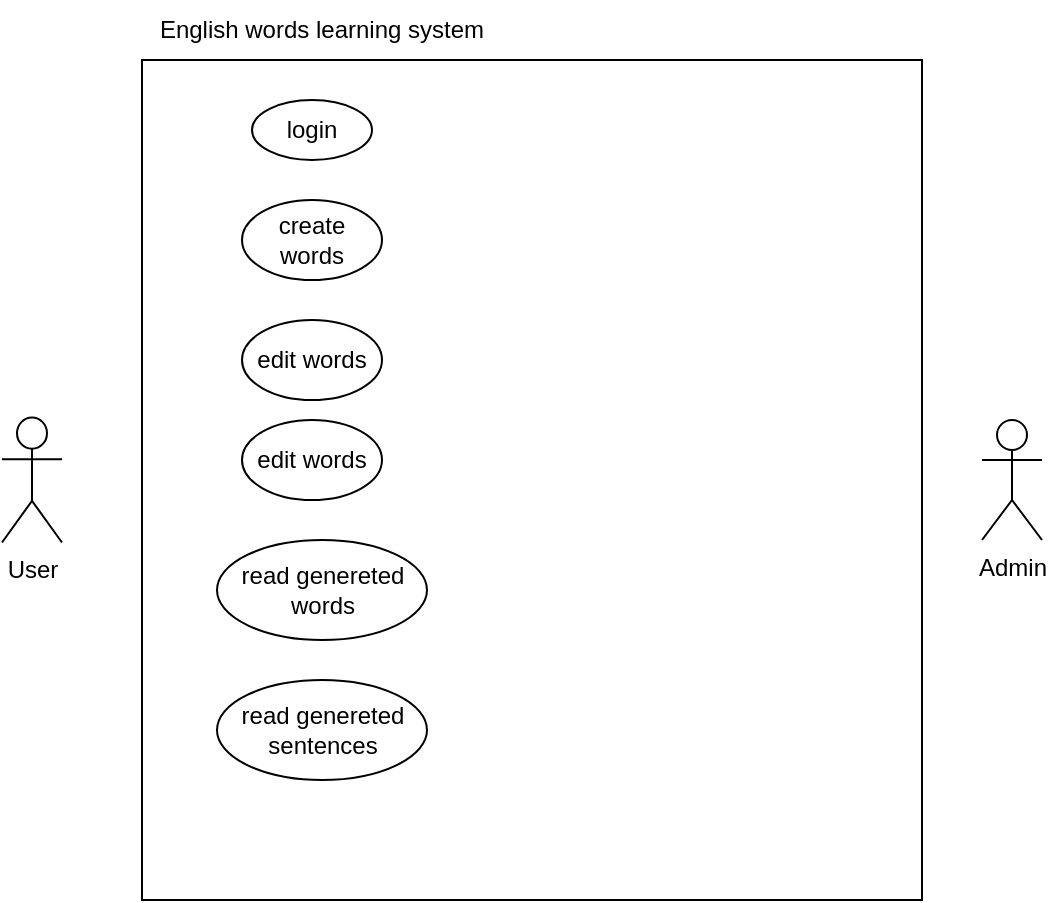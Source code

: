 <mxfile version="20.0.4" type="device"><diagram id="CCQHQ5h_TFXT0m1chD-t" name="Page-1"><mxGraphModel dx="1039" dy="542" grid="1" gridSize="10" guides="1" tooltips="1" connect="1" arrows="1" fold="1" page="1" pageScale="1" pageWidth="827" pageHeight="1169" math="0" shadow="0"><root><mxCell id="0"/><mxCell id="1" parent="0"/><mxCell id="b4JijTripolcEcpqvg9c-2" value="" style="rounded=0;whiteSpace=wrap;html=1;" vertex="1" parent="1"><mxGeometry x="150" y="60" width="390" height="420" as="geometry"/></mxCell><mxCell id="b4JijTripolcEcpqvg9c-3" value="User&lt;br&gt;" style="shape=umlActor;verticalLabelPosition=bottom;verticalAlign=top;html=1;outlineConnect=0;direction=east;" vertex="1" parent="1"><mxGeometry x="80" y="238.75" width="30" height="62.5" as="geometry"/></mxCell><mxCell id="b4JijTripolcEcpqvg9c-5" value="Admin&lt;br&gt;" style="shape=umlActor;verticalLabelPosition=bottom;verticalAlign=top;html=1;outlineConnect=0;" vertex="1" parent="1"><mxGeometry x="570" y="240" width="30" height="60" as="geometry"/></mxCell><mxCell id="b4JijTripolcEcpqvg9c-8" value="English words learning system" style="text;html=1;strokeColor=none;fillColor=none;align=center;verticalAlign=middle;whiteSpace=wrap;rounded=0;" vertex="1" parent="1"><mxGeometry x="150" y="30" width="180" height="30" as="geometry"/></mxCell><mxCell id="b4JijTripolcEcpqvg9c-9" value="login" style="ellipse;whiteSpace=wrap;html=1;" vertex="1" parent="1"><mxGeometry x="205" y="80" width="60" height="30" as="geometry"/></mxCell><mxCell id="b4JijTripolcEcpqvg9c-10" value="create words" style="ellipse;whiteSpace=wrap;html=1;" vertex="1" parent="1"><mxGeometry x="200" y="130" width="70" height="40" as="geometry"/></mxCell><mxCell id="b4JijTripolcEcpqvg9c-11" value="edit words" style="ellipse;whiteSpace=wrap;html=1;" vertex="1" parent="1"><mxGeometry x="200" y="190" width="70" height="40" as="geometry"/></mxCell><mxCell id="b4JijTripolcEcpqvg9c-13" value="edit words" style="ellipse;whiteSpace=wrap;html=1;" vertex="1" parent="1"><mxGeometry x="200" y="240" width="70" height="40" as="geometry"/></mxCell><mxCell id="b4JijTripolcEcpqvg9c-14" value="read genereted words" style="ellipse;whiteSpace=wrap;html=1;" vertex="1" parent="1"><mxGeometry x="187.5" y="300" width="105" height="50" as="geometry"/></mxCell><mxCell id="b4JijTripolcEcpqvg9c-15" value="read genereted sentences" style="ellipse;whiteSpace=wrap;html=1;" vertex="1" parent="1"><mxGeometry x="187.5" y="370" width="105" height="50" as="geometry"/></mxCell></root></mxGraphModel></diagram></mxfile>